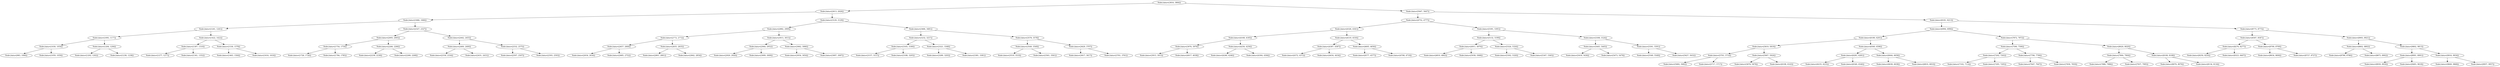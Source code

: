 digraph G{
1994773989 [label="Node{data=[3816, 3864]}"]
1994773989 -> 453446119
453446119 [label="Node{data=[2613, 2626]}"]
453446119 -> 506888325
506888325 [label="Node{data=[1666, 1666]}"]
506888325 -> 386131213
386131213 [label="Node{data=[1241, 1241]}"]
386131213 -> 1326534901
1326534901 [label="Node{data=[1095, 1177]}"]
1326534901 -> 1828331713
1828331713 [label="Node{data=[1030, 1054]}"]
1828331713 -> 1189259123
1189259123 [label="Node{data=[983, 1006]}"]
1828331713 -> 1321277743
1321277743 [label="Node{data=[1059, 1059]}"]
1326534901 -> 194146042
194146042 [label="Node{data=[1204, 1204]}"]
194146042 -> 911457121
911457121 [label="Node{data=[1202, 1202]}"]
194146042 -> 1700355047
1700355047 [label="Node{data=[1238, 1238]}"]
386131213 -> 597110274
597110274 [label="Node{data=[1422, 1422]}"]
597110274 -> 1005220148
1005220148 [label="Node{data=[1307, 1310]}"]
1005220148 -> 281632155
281632155 [label="Node{data=[1277, 1277]}"]
1005220148 -> 1063303686
1063303686 [label="Node{data=[1341, 1352]}"]
597110274 -> 622683350
622683350 [label="Node{data=[1530, 1578]}"]
622683350 -> 1301725840
1301725840 [label="Node{data=[1463, 1504]}"]
622683350 -> 401173308
401173308 [label="Node{data=[1616, 1616]}"]
506888325 -> 761484109
761484109 [label="Node{data=[2327, 2327]}"]
761484109 -> 1662433763
1662433763 [label="Node{data=[2005, 2005]}"]
1662433763 -> 409957715
409957715 [label="Node{data=[1754, 1754]}"]
409957715 -> 1149459945
1149459945 [label="Node{data=[1726, 1726]}"]
409957715 -> 1934460687
1934460687 [label="Node{data=[1784, 1785]}"]
1662433763 -> 625140004
625140004 [label="Node{data=[2266, 2266]}"]
625140004 -> 1181011250
1181011250 [label="Node{data=[2238, 2238]}"]
625140004 -> 416721922
416721922 [label="Node{data=[2268, 2268]}"]
761484109 -> 121382376
121382376 [label="Node{data=[2442, 2455]}"]
121382376 -> 893763562
893763562 [label="Node{data=[2400, 2400]}"]
893763562 -> 1437137197
1437137197 [label="Node{data=[2334, 2334]}"]
893763562 -> 2025060646
2025060646 [label="Node{data=[2431, 2431]}"]
121382376 -> 516329661
516329661 [label="Node{data=[2532, 2575]}"]
516329661 -> 115660384
115660384 [label="Node{data=[2507, 2507]}"]
516329661 -> 345449984
345449984 [label="Node{data=[2593, 2593]}"]
453446119 -> 1938462589
1938462589 [label="Node{data=[3129, 3129]}"]
1938462589 -> 1499701961
1499701961 [label="Node{data=[2882, 2909]}"]
1499701961 -> 2031368275
2031368275 [label="Node{data=[2772, 2772]}"]
2031368275 -> 1411294807
1411294807 [label="Node{data=[2657, 2664]}"]
1411294807 -> 1929962198
1929962198 [label="Node{data=[2634, 2634]}"]
1411294807 -> 934900628
934900628 [label="Node{data=[2685, 2752]}"]
2031368275 -> 1865880464
1865880464 [label="Node{data=[2835, 2835]}"]
1865880464 -> 1320827967
1320827967 [label="Node{data=[2801, 2801]}"]
1865880464 -> 2056288620
2056288620 [label="Node{data=[2842, 2854]}"]
1499701961 -> 113868921
113868921 [label="Node{data=[3015, 3015]}"]
113868921 -> 1362475171
1362475171 [label="Node{data=[2944, 2952]}"]
1362475171 -> 1324428670
1324428670 [label="Node{data=[2920, 2920]}"]
1362475171 -> 928216789
928216789 [label="Node{data=[3009, 3009]}"]
113868921 -> 2111042062
2111042062 [label="Node{data=[3062, 3066]}"]
2111042062 -> 31436215
31436215 [label="Node{data=[3054, 3054]}"]
2111042062 -> 1174600239
1174600239 [label="Node{data=[3097, 3097]}"]
1938462589 -> 1783355876
1783355876 [label="Node{data=[3466, 3481]}"]
1783355876 -> 149558561
149558561 [label="Node{data=[3232, 3257]}"]
149558561 -> 1948558238
1948558238 [label="Node{data=[3165, 3180]}"]
1948558238 -> 623307959
623307959 [label="Node{data=[3157, 3157]}"]
1948558238 -> 295081230
295081230 [label="Node{data=[3188, 3205]}"]
149558561 -> 1225640192
1225640192 [label="Node{data=[3321, 3348]}"]
1225640192 -> 417643500
417643500 [label="Node{data=[3289, 3293]}"]
1225640192 -> 179678995
179678995 [label="Node{data=[3381, 3381]}"]
1783355876 -> 791573934
791573934 [label="Node{data=[3578, 3578]}"]
791573934 -> 147647618
147647618 [label="Node{data=[3549, 3549]}"]
147647618 -> 902434220
902434220 [label="Node{data=[3519, 3519]}"]
147647618 -> 312537393
312537393 [label="Node{data=[3561, 3561]}"]
791573934 -> 1325360590
1325360590 [label="Node{data=[3629, 3707]}"]
1325360590 -> 557332591
557332591 [label="Node{data=[3617, 3617]}"]
1325360590 -> 1157297801
1157297801 [label="Node{data=[3761, 3761]}"]
1994773989 -> 1363586654
1363586654 [label="Node{data=[5647, 5647]}"]
1363586654 -> 1679978669
1679978669 [label="Node{data=[4752, 4777]}"]
1679978669 -> 70895366
70895366 [label="Node{data=[4326, 4341]}"]
70895366 -> 400828342
400828342 [label="Node{data=[4168, 4185]}"]
400828342 -> 1932808010
1932808010 [label="Node{data=[3976, 3976]}"]
1932808010 -> 82112153
82112153 [label="Node{data=[3915, 3915]}"]
1932808010 -> 1320093940
1320093940 [label="Node{data=[4017, 4038]}"]
400828342 -> 2017484544
2017484544 [label="Node{data=[4256, 4256]}"]
2017484544 -> 694096221
694096221 [label="Node{data=[4246, 4246]}"]
2017484544 -> 174895817
174895817 [label="Node{data=[4304, 4304]}"]
70895366 -> 1009972184
1009972184 [label="Node{data=[4519, 4550]}"]
1009972184 -> 1181745921
1181745921 [label="Node{data=[4387, 4387]}"]
1181745921 -> 401876843
401876843 [label="Node{data=[4372, 4372]}"]
1181745921 -> 2019632550
2019632550 [label="Node{data=[4434, 4434]}"]
1009972184 -> 1407628609
1407628609 [label="Node{data=[4605, 4656]}"]
1407628609 -> 357096503
357096503 [label="Node{data=[4577, 4577]}"]
1407628609 -> 590446218
590446218 [label="Node{data=[4708, 4719]}"]
1679978669 -> 1376527199
1376527199 [label="Node{data=[5391, 5391]}"]
1376527199 -> 874961122
874961122 [label="Node{data=[5132, 5199]}"]
874961122 -> 1734087477
1734087477 [label="Node{data=[4911, 4970]}"]
1734087477 -> 1328669818
1328669818 [label="Node{data=[4810, 4843]}"]
1734087477 -> 2081693720
2081693720 [label="Node{data=[5038, 5068]}"]
874961122 -> 2130118320
2130118320 [label="Node{data=[5324, 5324]}"]
2130118320 -> 2033547232
2033547232 [label="Node{data=[5302, 5320]}"]
2130118320 -> 971464328
971464328 [label="Node{data=[5347, 5365]}"]
1376527199 -> 1680784716
1680784716 [label="Node{data=[5508, 5524]}"]
1680784716 -> 573240831
573240831 [label="Node{data=[5445, 5445]}"]
573240831 -> 1886526509
1886526509 [label="Node{data=[5418, 5436]}"]
573240831 -> 1944199093
1944199093 [label="Node{data=[5473, 5479]}"]
1680784716 -> 1647777880
1647777880 [label="Node{data=[5591, 5591]}"]
1647777880 -> 390565100
390565100 [label="Node{data=[5549, 5549]}"]
1647777880 -> 1999923549
1999923549 [label="Node{data=[5627, 5632]}"]
1363586654 -> 348708793
348708793 [label="Node{data=[8181, 8213]}"]
348708793 -> 1315434656
1315434656 [label="Node{data=[6994, 6994]}"]
1315434656 -> 1701590380
1701590380 [label="Node{data=[6180, 6201]}"]
1701590380 -> 826721821
826721821 [label="Node{data=[5819, 5819]}"]
826721821 -> 1663165083
1663165083 [label="Node{data=[5701, 5714]}"]
1663165083 -> 313719983
313719983 [label="Node{data=[5682, 5682]}"]
1663165083 -> 376532160
376532160 [label="Node{data=[5717, 5717]}"]
826721821 -> 285226557
285226557 [label="Node{data=[5907, 5924]}"]
285226557 -> 2102999996
2102999996 [label="Node{data=[5878, 5878]}"]
285226557 -> 2022434620
2022434620 [label="Node{data=[6108, 6143]}"]
1701590380 -> 1694598017
1694598017 [label="Node{data=[6560, 6596]}"]
1694598017 -> 1973477570
1973477570 [label="Node{data=[6281, 6281]}"]
1973477570 -> 1100001553
1100001553 [label="Node{data=[6235, 6235]}"]
1973477570 -> 1719999512
1719999512 [label="Node{data=[6540, 6540]}"]
1694598017 -> 267486914
267486914 [label="Node{data=[6644, 6658]}"]
267486914 -> 2099630350
2099630350 [label="Node{data=[6638, 6638]}"]
267486914 -> 964296578
964296578 [label="Node{data=[6810, 6810]}"]
1315434656 -> 2001879401
2001879401 [label="Node{data=[7872, 7872]}"]
2001879401 -> 1947606743
1947606743 [label="Node{data=[7590, 7590]}"]
1947606743 -> 669519098
669519098 [label="Node{data=[7202, 7202]}"]
669519098 -> 1369141866
1369141866 [label="Node{data=[7102, 7114]}"]
669519098 -> 874981433
874981433 [label="Node{data=[7295, 7295]}"]
1947606743 -> 1887664332
1887664332 [label="Node{data=[7790, 7790]}"]
1887664332 -> 401290746
401290746 [label="Node{data=[7647, 7647]}"]
1887664332 -> 493428047
493428047 [label="Node{data=[7830, 7859]}"]
2001879401 -> 276990011
276990011 [label="Node{data=[8020, 8020]}"]
276990011 -> 2066536447
2066536447 [label="Node{data=[7904, 7904]}"]
2066536447 -> 891709829
891709829 [label="Node{data=[7886, 7886]}"]
2066536447 -> 1617991947
1617991947 [label="Node{data=[7937, 7995]}"]
276990011 -> 1689716334
1689716334 [label="Node{data=[8108, 8108]}"]
1689716334 -> 2042213928
2042213928 [label="Node{data=[8076, 8076]}"]
1689716334 -> 2136310491
2136310491 [label="Node{data=[8134, 8134]}"]
348708793 -> 453637371
453637371 [label="Node{data=[8775, 8775]}"]
453637371 -> 1196496258
1196496258 [label="Node{data=[8587, 8587]}"]
1196496258 -> 1936581558
1936581558 [label="Node{data=[8276, 8277]}"]
1936581558 -> 553514074
553514074 [label="Node{data=[8250, 8250]}"]
1936581558 -> 1955029650
1955029650 [label="Node{data=[8323, 8407]}"]
1196496258 -> 1001755781
1001755781 [label="Node{data=[8709, 8709]}"]
1001755781 -> 668573718
668573718 [label="Node{data=[8634, 8694]}"]
1001755781 -> 1758056339
1758056339 [label="Node{data=[8727, 8727]}"]
453637371 -> 655733738
655733738 [label="Node{data=[8905, 8921]}"]
655733738 -> 806554161
806554161 [label="Node{data=[8802, 8802]}"]
806554161 -> 1520489781
1520489781 [label="Node{data=[8786, 8786]}"]
806554161 -> 2092117157
2092117157 [label="Node{data=[8875, 8902]}"]
655733738 -> 1983072826
1983072826 [label="Node{data=[9802, 9813]}"]
1983072826 -> 1582924879
1582924879 [label="Node{data=[8991, 8991]}"]
1582924879 -> 42793932
42793932 [label="Node{data=[8930, 8930]}"]
1582924879 -> 1740585276
1740585276 [label="Node{data=[9483, 9618]}"]
1983072826 -> 187813227
187813227 [label="Node{data=[9916, 9934]}"]
187813227 -> 433609662
433609662 [label="Node{data=[9849, 9868]}"]
187813227 -> 2087686610
2087686610 [label="Node{data=[9957, 9957]}"]
}